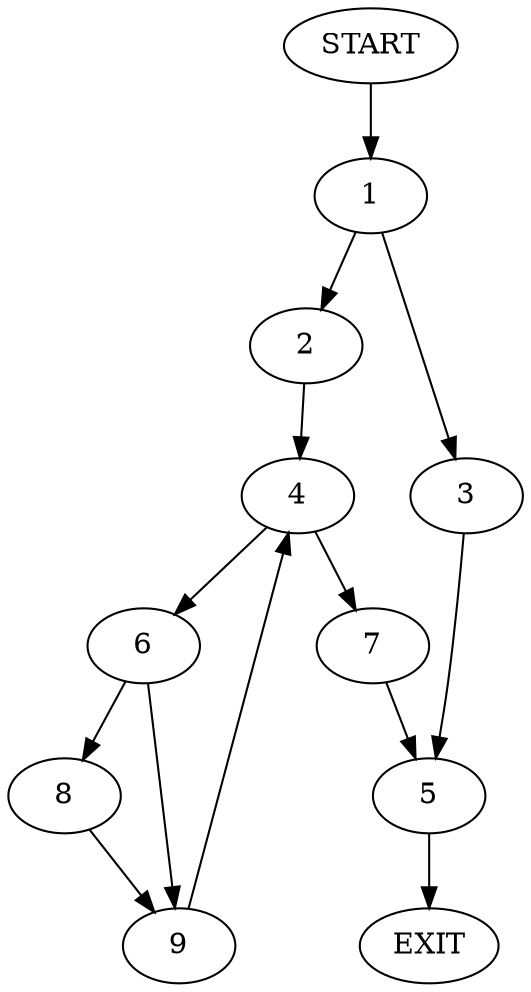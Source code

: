 digraph {
0 [label="START"]
10 [label="EXIT"]
0 -> 1
1 -> 2
1 -> 3
2 -> 4
3 -> 5
5 -> 10
4 -> 6
4 -> 7
7 -> 5
6 -> 8
6 -> 9
8 -> 9
9 -> 4
}
